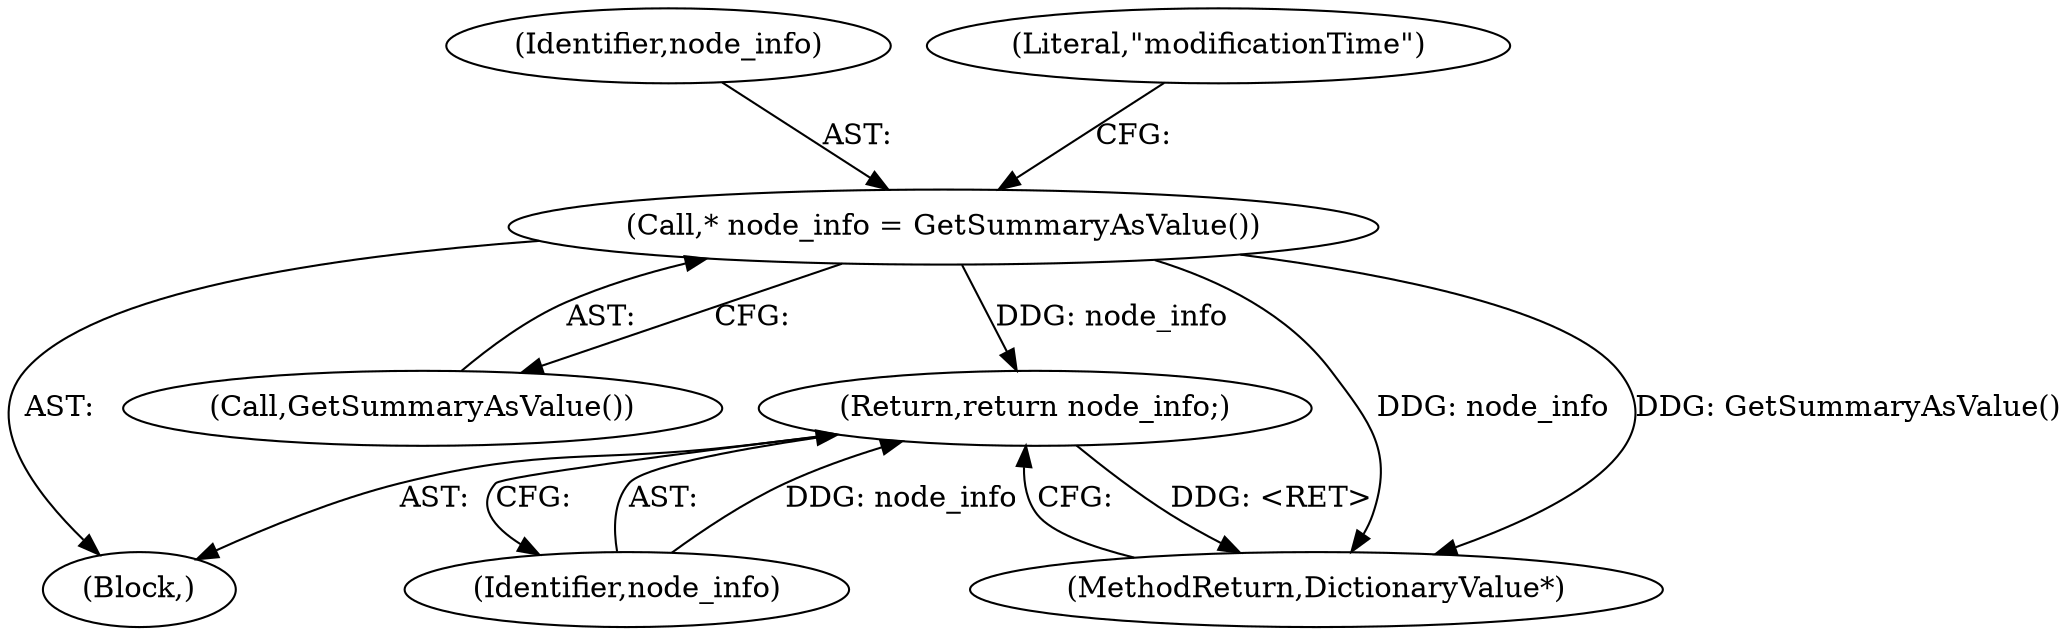 digraph "0_Chrome_19190765882e272a6a2162c89acdb29110f7e3cf_14@pointer" {
"1000104" [label="(Call,* node_info = GetSummaryAsValue())"];
"1000134" [label="(Return,return node_info;)"];
"1000134" [label="(Return,return node_info;)"];
"1000104" [label="(Call,* node_info = GetSummaryAsValue())"];
"1000105" [label="(Identifier,node_info)"];
"1000135" [label="(Identifier,node_info)"];
"1000106" [label="(Call,GetSummaryAsValue())"];
"1000102" [label="(Block,)"];
"1000136" [label="(MethodReturn,DictionaryValue*)"];
"1000108" [label="(Literal,\"modificationTime\")"];
"1000104" -> "1000102"  [label="AST: "];
"1000104" -> "1000106"  [label="CFG: "];
"1000105" -> "1000104"  [label="AST: "];
"1000106" -> "1000104"  [label="AST: "];
"1000108" -> "1000104"  [label="CFG: "];
"1000104" -> "1000136"  [label="DDG: node_info"];
"1000104" -> "1000136"  [label="DDG: GetSummaryAsValue()"];
"1000104" -> "1000134"  [label="DDG: node_info"];
"1000134" -> "1000102"  [label="AST: "];
"1000134" -> "1000135"  [label="CFG: "];
"1000135" -> "1000134"  [label="AST: "];
"1000136" -> "1000134"  [label="CFG: "];
"1000134" -> "1000136"  [label="DDG: <RET>"];
"1000135" -> "1000134"  [label="DDG: node_info"];
}
